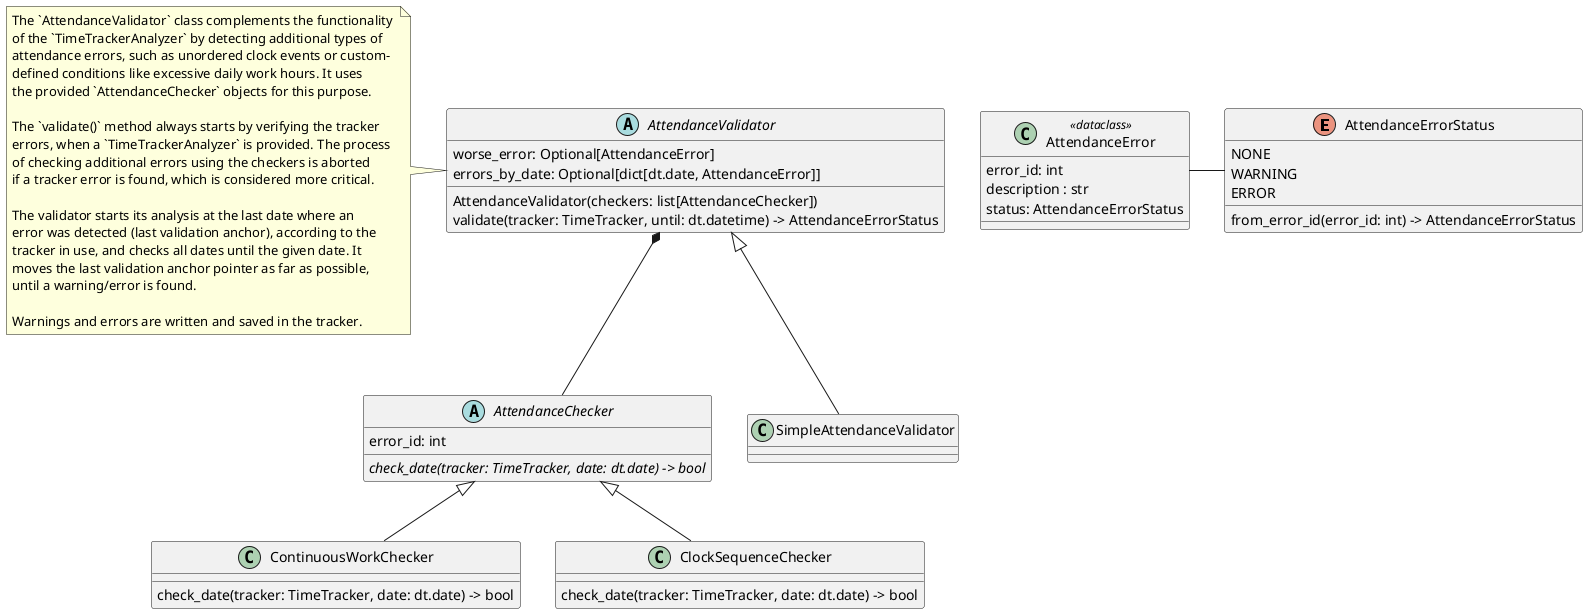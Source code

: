 @startuml attendance_validation

enum "AttendanceErrorStatus" {
  NONE
  WARNING
  ERROR

  from_error_id(error_id: int) -> AttendanceErrorStatus
}

class "AttendanceError" <<dataclass>> {
  error_id: int
  description : str
  status: AttendanceErrorStatus
}

AttendanceErrorStatus -l AttendanceError

abstract class "AttendanceChecker" {
  error_id: int

  {abstract}check_date(tracker: TimeTracker, date: dt.date) -> bool
}

class "ContinuousWorkChecker" {
  check_date(tracker: TimeTracker, date: dt.date) -> bool
}

class "ClockSequenceChecker" {
  check_date(tracker: TimeTracker, date: dt.date) -> bool
}

ContinuousWorkChecker -u-|> AttendanceChecker
ClockSequenceChecker -u-|> AttendanceChecker

abstract class "AttendanceValidator" {
  worse_error: Optional[AttendanceError]
  errors_by_date: Optional[dict[dt.date, AttendanceError]]
  AttendanceValidator(checkers: list[AttendanceChecker])
  validate(tracker: TimeTracker, until: dt.datetime) -> AttendanceErrorStatus
}

note left
  The `AttendanceValidator` class complements the functionality 
  of the `TimeTrackerAnalyzer` by detecting additional types of 
  attendance errors, such as unordered clock events or custom-
  defined conditions like excessive daily work hours. It uses 
  the provided `AttendanceChecker` objects for this purpose.

  The `validate()` method always starts by verifying the tracker
  errors, when a `TimeTrackerAnalyzer` is provided. The process
  of checking additional errors using the checkers is aborted
  if a tracker error is found, which is considered more critical.

  The validator starts its analysis at the last date where an
  error was detected (last validation anchor), according to the 
  tracker in use, and checks all dates until the given date. It 
  moves the last validation anchor pointer as far as possible, 
  until a warning/error is found. 

  Warnings and errors are written and saved in the tracker.
end note

AttendanceChecker -u-* AttendanceValidator

class SimpleAttendanceValidator {
}

SimpleAttendanceValidator -u-|> AttendanceValidator

@enduml
